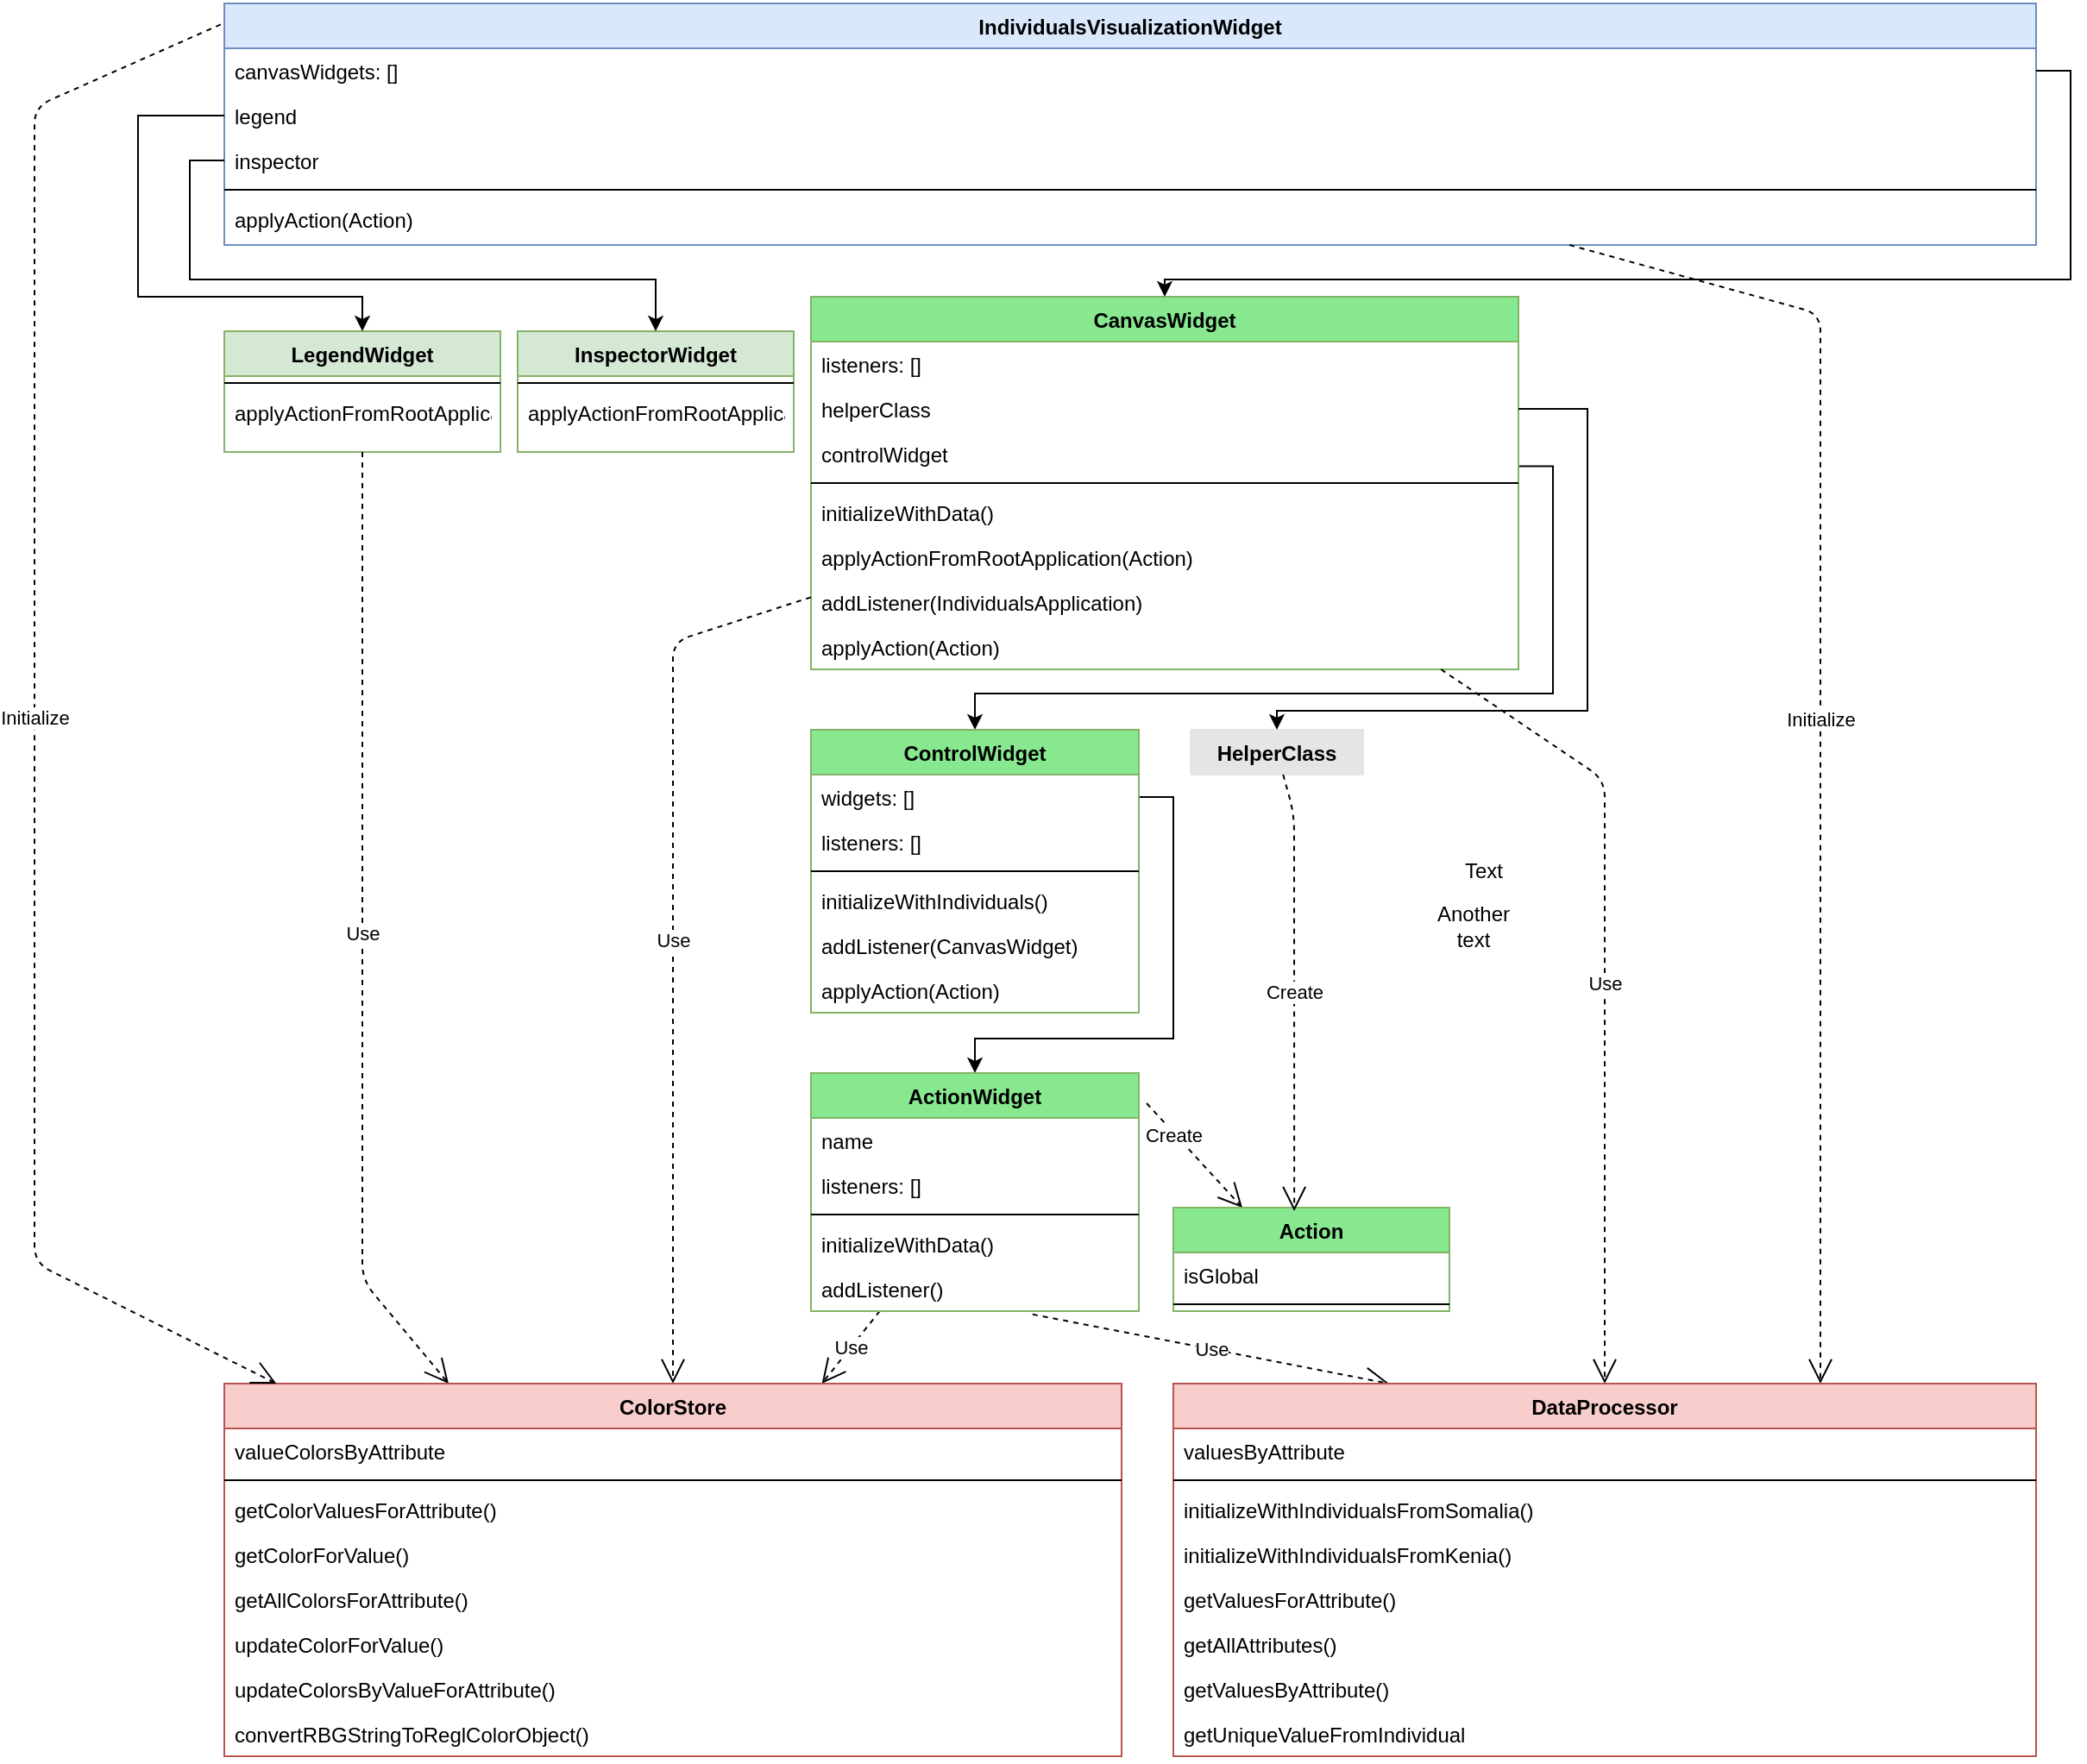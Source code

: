 <mxfile version="13.3.1" type="github">
  <diagram id="C5RBs43oDa-KdzZeNtuy" name="Page-1">
    <mxGraphModel dx="1925" dy="638" grid="1" gridSize="10" guides="1" tooltips="1" connect="1" arrows="1" fold="1" page="1" pageScale="1" pageWidth="827" pageHeight="1169" math="0" shadow="0">
      <root>
        <mxCell id="WIyWlLk6GJQsqaUBKTNV-0" />
        <mxCell id="WIyWlLk6GJQsqaUBKTNV-1" parent="WIyWlLk6GJQsqaUBKTNV-0" />
        <mxCell id="oLd7x8l6LYyk17KKXyI7-17" style="edgeStyle=orthogonalEdgeStyle;rounded=0;orthogonalLoop=1;jettySize=auto;html=1;entryX=0.5;entryY=0;entryDx=0;entryDy=0;exitX=1.001;exitY=0.779;exitDx=0;exitDy=0;exitPerimeter=0;" parent="WIyWlLk6GJQsqaUBKTNV-1" source="zkfFHV4jXpPFQw0GAbJ--22" target="oLd7x8l6LYyk17KKXyI7-11" edge="1">
          <mxGeometry relative="1" as="geometry">
            <mxPoint x="440" y="370" as="sourcePoint" />
            <Array as="points">
              <mxPoint x="460" y="328" />
              <mxPoint x="460" y="460" />
              <mxPoint x="125" y="460" />
            </Array>
          </mxGeometry>
        </mxCell>
        <mxCell id="oLd7x8l6LYyk17KKXyI7-32" style="edgeStyle=orthogonalEdgeStyle;rounded=0;orthogonalLoop=1;jettySize=auto;html=1;exitX=1;exitY=0.5;exitDx=0;exitDy=0;entryX=0.5;entryY=0;entryDx=0;entryDy=0;" parent="WIyWlLk6GJQsqaUBKTNV-1" source="oLd7x8l6LYyk17KKXyI7-12" target="oLd7x8l6LYyk17KKXyI7-26" edge="1">
          <mxGeometry relative="1" as="geometry">
            <Array as="points">
              <mxPoint x="240" y="520" />
              <mxPoint x="240" y="660" />
              <mxPoint x="125" y="660" />
            </Array>
          </mxGeometry>
        </mxCell>
        <mxCell id="zkfFHV4jXpPFQw0GAbJ--6" value="LegendWidget" style="swimlane;fontStyle=1;align=center;verticalAlign=top;childLayout=stackLayout;horizontal=1;startSize=26;horizontalStack=0;resizeParent=1;resizeLast=0;collapsible=1;marginBottom=0;rounded=0;shadow=0;strokeWidth=1;fillColor=#d5e8d4;strokeColor=#82b366;" parent="WIyWlLk6GJQsqaUBKTNV-1" vertex="1">
          <mxGeometry x="-310" y="250" width="160" height="70" as="geometry">
            <mxRectangle x="130" y="380" width="160" height="26" as="alternateBounds" />
          </mxGeometry>
        </mxCell>
        <mxCell id="zkfFHV4jXpPFQw0GAbJ--9" value="" style="line;html=1;strokeWidth=1;align=left;verticalAlign=middle;spacingTop=-1;spacingLeft=3;spacingRight=3;rotatable=0;labelPosition=right;points=[];portConstraint=eastwest;" parent="zkfFHV4jXpPFQw0GAbJ--6" vertex="1">
          <mxGeometry y="26" width="160" height="8" as="geometry" />
        </mxCell>
        <mxCell id="zkfFHV4jXpPFQw0GAbJ--10" value="applyActionFromRootApplication()" style="text;align=left;verticalAlign=top;spacingLeft=4;spacingRight=4;overflow=hidden;rotatable=0;points=[[0,0.5],[1,0.5]];portConstraint=eastwest;fontStyle=0" parent="zkfFHV4jXpPFQw0GAbJ--6" vertex="1">
          <mxGeometry y="34" width="160" height="26" as="geometry" />
        </mxCell>
        <mxCell id="zkfFHV4jXpPFQw0GAbJ--13" value="InspectorWidget" style="swimlane;fontStyle=1;align=center;verticalAlign=top;childLayout=stackLayout;horizontal=1;startSize=26;horizontalStack=0;resizeParent=1;resizeLast=0;collapsible=1;marginBottom=0;rounded=0;shadow=0;strokeWidth=1;fillColor=#d5e8d4;strokeColor=#82b366;" parent="WIyWlLk6GJQsqaUBKTNV-1" vertex="1">
          <mxGeometry x="-140" y="250" width="160" height="70" as="geometry">
            <mxRectangle x="340" y="380" width="170" height="26" as="alternateBounds" />
          </mxGeometry>
        </mxCell>
        <mxCell id="zkfFHV4jXpPFQw0GAbJ--15" value="" style="line;html=1;strokeWidth=1;align=left;verticalAlign=middle;spacingTop=-1;spacingLeft=3;spacingRight=3;rotatable=0;labelPosition=right;points=[];portConstraint=eastwest;" parent="zkfFHV4jXpPFQw0GAbJ--13" vertex="1">
          <mxGeometry y="26" width="160" height="8" as="geometry" />
        </mxCell>
        <mxCell id="oLd7x8l6LYyk17KKXyI7-3" value="applyActionFromRootApplication()" style="text;strokeColor=none;fillColor=none;align=left;verticalAlign=top;spacingLeft=4;spacingRight=4;overflow=hidden;rotatable=0;points=[[0,0.5],[1,0.5]];portConstraint=eastwest;" parent="zkfFHV4jXpPFQw0GAbJ--13" vertex="1">
          <mxGeometry y="34" width="160" height="26" as="geometry" />
        </mxCell>
        <mxCell id="zkfFHV4jXpPFQw0GAbJ--17" value="CanvasWidget" style="swimlane;fontStyle=1;align=center;verticalAlign=top;childLayout=stackLayout;horizontal=1;startSize=26;horizontalStack=0;resizeParent=1;resizeLast=0;collapsible=1;marginBottom=0;rounded=0;shadow=0;strokeWidth=1;fillColor=#87E890;strokeColor=#82b366;" parent="WIyWlLk6GJQsqaUBKTNV-1" vertex="1">
          <mxGeometry x="30" y="230" width="410" height="216" as="geometry">
            <mxRectangle x="550" y="140" width="160" height="26" as="alternateBounds" />
          </mxGeometry>
        </mxCell>
        <mxCell id="zkfFHV4jXpPFQw0GAbJ--18" value="listeners: []" style="text;align=left;verticalAlign=top;spacingLeft=4;spacingRight=4;overflow=hidden;rotatable=0;points=[[0,0.5],[1,0.5]];portConstraint=eastwest;" parent="zkfFHV4jXpPFQw0GAbJ--17" vertex="1">
          <mxGeometry y="26" width="410" height="26" as="geometry" />
        </mxCell>
        <mxCell id="oLd7x8l6LYyk17KKXyI7-75" value="helperClass" style="text;align=left;verticalAlign=top;spacingLeft=4;spacingRight=4;overflow=hidden;rotatable=0;points=[[0,0.5],[1,0.5]];portConstraint=eastwest;rounded=0;shadow=0;html=0;" parent="zkfFHV4jXpPFQw0GAbJ--17" vertex="1">
          <mxGeometry y="52" width="410" height="26" as="geometry" />
        </mxCell>
        <mxCell id="zkfFHV4jXpPFQw0GAbJ--22" value="controlWidget" style="text;align=left;verticalAlign=top;spacingLeft=4;spacingRight=4;overflow=hidden;rotatable=0;points=[[0,0.5],[1,0.5]];portConstraint=eastwest;rounded=0;shadow=0;html=0;" parent="zkfFHV4jXpPFQw0GAbJ--17" vertex="1">
          <mxGeometry y="78" width="410" height="26" as="geometry" />
        </mxCell>
        <mxCell id="zkfFHV4jXpPFQw0GAbJ--23" value="" style="line;html=1;strokeWidth=1;align=left;verticalAlign=middle;spacingTop=-1;spacingLeft=3;spacingRight=3;rotatable=0;labelPosition=right;points=[];portConstraint=eastwest;" parent="zkfFHV4jXpPFQw0GAbJ--17" vertex="1">
          <mxGeometry y="104" width="410" height="8" as="geometry" />
        </mxCell>
        <mxCell id="oLd7x8l6LYyk17KKXyI7-79" value="initializeWithData()" style="text;align=left;verticalAlign=top;spacingLeft=4;spacingRight=4;overflow=hidden;rotatable=0;points=[[0,0.5],[1,0.5]];portConstraint=eastwest;" parent="zkfFHV4jXpPFQw0GAbJ--17" vertex="1">
          <mxGeometry y="112" width="410" height="26" as="geometry" />
        </mxCell>
        <mxCell id="zkfFHV4jXpPFQw0GAbJ--25" value="applyActionFromRootApplication(Action)" style="text;align=left;verticalAlign=top;spacingLeft=4;spacingRight=4;overflow=hidden;rotatable=0;points=[[0,0.5],[1,0.5]];portConstraint=eastwest;" parent="zkfFHV4jXpPFQw0GAbJ--17" vertex="1">
          <mxGeometry y="138" width="410" height="26" as="geometry" />
        </mxCell>
        <mxCell id="oLd7x8l6LYyk17KKXyI7-18" value="addListener(IndividualsApplication)" style="text;align=left;verticalAlign=top;spacingLeft=4;spacingRight=4;overflow=hidden;rotatable=0;points=[[0,0.5],[1,0.5]];portConstraint=eastwest;" parent="zkfFHV4jXpPFQw0GAbJ--17" vertex="1">
          <mxGeometry y="164" width="410" height="26" as="geometry" />
        </mxCell>
        <mxCell id="zkfFHV4jXpPFQw0GAbJ--24" value="applyAction(Action)" style="text;align=left;verticalAlign=top;spacingLeft=4;spacingRight=4;overflow=hidden;rotatable=0;points=[[0,0.5],[1,0.5]];portConstraint=eastwest;" parent="zkfFHV4jXpPFQw0GAbJ--17" vertex="1">
          <mxGeometry y="190" width="410" height="26" as="geometry" />
        </mxCell>
        <mxCell id="zkfFHV4jXpPFQw0GAbJ--0" value="IndividualsVisualizationWidget" style="swimlane;fontStyle=1;align=center;verticalAlign=top;childLayout=stackLayout;horizontal=1;startSize=26;horizontalStack=0;resizeParent=1;resizeLast=0;collapsible=1;marginBottom=0;rounded=0;shadow=0;strokeWidth=1;fillColor=#dae8fc;strokeColor=#6c8ebf;" parent="WIyWlLk6GJQsqaUBKTNV-1" vertex="1">
          <mxGeometry x="-310" y="60" width="1050" height="140" as="geometry">
            <mxRectangle x="-310" y="70" width="910" height="26" as="alternateBounds" />
          </mxGeometry>
        </mxCell>
        <mxCell id="zkfFHV4jXpPFQw0GAbJ--1" value="canvasWidgets: []" style="text;align=left;verticalAlign=top;spacingLeft=4;spacingRight=4;overflow=hidden;rotatable=0;points=[[0,0.5],[1,0.5]];portConstraint=eastwest;" parent="zkfFHV4jXpPFQw0GAbJ--0" vertex="1">
          <mxGeometry y="26" width="1050" height="26" as="geometry" />
        </mxCell>
        <mxCell id="zkfFHV4jXpPFQw0GAbJ--2" value="legend" style="text;align=left;verticalAlign=top;spacingLeft=4;spacingRight=4;overflow=hidden;rotatable=0;points=[[0,0.5],[1,0.5]];portConstraint=eastwest;rounded=0;shadow=0;html=0;" parent="zkfFHV4jXpPFQw0GAbJ--0" vertex="1">
          <mxGeometry y="52" width="1050" height="26" as="geometry" />
        </mxCell>
        <mxCell id="zkfFHV4jXpPFQw0GAbJ--3" value="inspector" style="text;align=left;verticalAlign=top;spacingLeft=4;spacingRight=4;overflow=hidden;rotatable=0;points=[[0,0.5],[1,0.5]];portConstraint=eastwest;rounded=0;shadow=0;html=0;" parent="zkfFHV4jXpPFQw0GAbJ--0" vertex="1">
          <mxGeometry y="78" width="1050" height="26" as="geometry" />
        </mxCell>
        <mxCell id="zkfFHV4jXpPFQw0GAbJ--4" value="" style="line;html=1;strokeWidth=1;align=left;verticalAlign=middle;spacingTop=-1;spacingLeft=3;spacingRight=3;rotatable=0;labelPosition=right;points=[];portConstraint=eastwest;" parent="zkfFHV4jXpPFQw0GAbJ--0" vertex="1">
          <mxGeometry y="104" width="1050" height="8" as="geometry" />
        </mxCell>
        <mxCell id="zkfFHV4jXpPFQw0GAbJ--5" value="applyAction(Action)" style="text;align=left;verticalAlign=top;spacingLeft=4;spacingRight=4;overflow=hidden;rotatable=0;points=[[0,0.5],[1,0.5]];portConstraint=eastwest;" parent="zkfFHV4jXpPFQw0GAbJ--0" vertex="1">
          <mxGeometry y="112" width="1050" height="26" as="geometry" />
        </mxCell>
        <mxCell id="oLd7x8l6LYyk17KKXyI7-36" style="edgeStyle=orthogonalEdgeStyle;rounded=0;orthogonalLoop=1;jettySize=auto;html=1;exitX=0;exitY=0.5;exitDx=0;exitDy=0;entryX=0.5;entryY=0;entryDx=0;entryDy=0;" parent="WIyWlLk6GJQsqaUBKTNV-1" source="zkfFHV4jXpPFQw0GAbJ--2" target="zkfFHV4jXpPFQw0GAbJ--6" edge="1">
          <mxGeometry relative="1" as="geometry">
            <Array as="points">
              <mxPoint x="-360" y="125" />
              <mxPoint x="-360" y="230" />
              <mxPoint x="-230" y="230" />
            </Array>
          </mxGeometry>
        </mxCell>
        <mxCell id="oLd7x8l6LYyk17KKXyI7-37" style="edgeStyle=orthogonalEdgeStyle;rounded=0;orthogonalLoop=1;jettySize=auto;html=1;exitX=0;exitY=0.5;exitDx=0;exitDy=0;entryX=0.5;entryY=0;entryDx=0;entryDy=0;" parent="WIyWlLk6GJQsqaUBKTNV-1" source="zkfFHV4jXpPFQw0GAbJ--3" target="zkfFHV4jXpPFQw0GAbJ--13" edge="1">
          <mxGeometry relative="1" as="geometry">
            <Array as="points">
              <mxPoint x="-330" y="151" />
              <mxPoint x="-330" y="220" />
              <mxPoint x="-60" y="220" />
            </Array>
          </mxGeometry>
        </mxCell>
        <mxCell id="oLd7x8l6LYyk17KKXyI7-38" style="edgeStyle=orthogonalEdgeStyle;rounded=0;orthogonalLoop=1;jettySize=auto;html=1;exitX=1;exitY=0.5;exitDx=0;exitDy=0;entryX=0.5;entryY=0;entryDx=0;entryDy=0;" parent="WIyWlLk6GJQsqaUBKTNV-1" source="zkfFHV4jXpPFQw0GAbJ--1" target="zkfFHV4jXpPFQw0GAbJ--17" edge="1">
          <mxGeometry relative="1" as="geometry">
            <Array as="points">
              <mxPoint x="760" y="99" />
              <mxPoint x="760" y="220" />
              <mxPoint x="235" y="220" />
            </Array>
          </mxGeometry>
        </mxCell>
        <mxCell id="oLd7x8l6LYyk17KKXyI7-62" value="Use" style="endArrow=open;endSize=12;dashed=1;html=1;exitX=0.5;exitY=1;exitDx=0;exitDy=0;entryX=0.25;entryY=0;entryDx=0;entryDy=0;" parent="WIyWlLk6GJQsqaUBKTNV-1" source="zkfFHV4jXpPFQw0GAbJ--6" target="oLd7x8l6LYyk17KKXyI7-44" edge="1">
          <mxGeometry width="160" relative="1" as="geometry">
            <mxPoint x="-360" y="630" as="sourcePoint" />
            <mxPoint x="-200" y="630" as="targetPoint" />
            <Array as="points">
              <mxPoint x="-230" y="800" />
            </Array>
          </mxGeometry>
        </mxCell>
        <mxCell id="oLd7x8l6LYyk17KKXyI7-64" value="Use" style="endArrow=open;endSize=12;dashed=1;html=1;" parent="WIyWlLk6GJQsqaUBKTNV-1" source="zkfFHV4jXpPFQw0GAbJ--17" target="oLd7x8l6LYyk17KKXyI7-44" edge="1">
          <mxGeometry width="160" relative="1" as="geometry">
            <mxPoint x="-70" y="510" as="sourcePoint" />
            <mxPoint x="90" y="510" as="targetPoint" />
            <Array as="points">
              <mxPoint x="-50" y="430" />
            </Array>
          </mxGeometry>
        </mxCell>
        <mxCell id="oLd7x8l6LYyk17KKXyI7-65" value="Initialize" style="endArrow=open;endSize=12;dashed=1;html=1;entryX=0.75;entryY=0;entryDx=0;entryDy=0;" parent="WIyWlLk6GJQsqaUBKTNV-1" source="zkfFHV4jXpPFQw0GAbJ--0" target="oLd7x8l6LYyk17KKXyI7-53" edge="1">
          <mxGeometry width="160" relative="1" as="geometry">
            <mxPoint x="650" y="400" as="sourcePoint" />
            <mxPoint x="810" y="400" as="targetPoint" />
            <Array as="points">
              <mxPoint x="615" y="240" />
            </Array>
          </mxGeometry>
        </mxCell>
        <mxCell id="oLd7x8l6LYyk17KKXyI7-66" value="Use" style="endArrow=open;endSize=12;dashed=1;html=1;" parent="WIyWlLk6GJQsqaUBKTNV-1" source="oLd7x8l6LYyk17KKXyI7-26" target="oLd7x8l6LYyk17KKXyI7-44" edge="1">
          <mxGeometry width="160" relative="1" as="geometry">
            <mxPoint x="390" y="750" as="sourcePoint" />
            <mxPoint x="550" y="750" as="targetPoint" />
          </mxGeometry>
        </mxCell>
        <mxCell id="oLd7x8l6LYyk17KKXyI7-67" value="Use" style="endArrow=open;endSize=12;dashed=1;html=1;exitX=0.676;exitY=1.072;exitDx=0;exitDy=0;exitPerimeter=0;entryX=0.25;entryY=0;entryDx=0;entryDy=0;" parent="WIyWlLk6GJQsqaUBKTNV-1" source="oLd7x8l6LYyk17KKXyI7-29" target="oLd7x8l6LYyk17KKXyI7-53" edge="1">
          <mxGeometry width="160" relative="1" as="geometry">
            <mxPoint x="79.863" y="828.0" as="sourcePoint" />
            <mxPoint x="46.301" y="870" as="targetPoint" />
          </mxGeometry>
        </mxCell>
        <mxCell id="oLd7x8l6LYyk17KKXyI7-69" value="Use" style="endArrow=open;endSize=12;dashed=1;html=1;" parent="WIyWlLk6GJQsqaUBKTNV-1" source="zkfFHV4jXpPFQw0GAbJ--17" target="oLd7x8l6LYyk17KKXyI7-53" edge="1">
          <mxGeometry width="160" relative="1" as="geometry">
            <mxPoint x="414.444" y="470.0" as="sourcePoint" />
            <mxPoint x="593.28" y="700.13" as="targetPoint" />
            <Array as="points">
              <mxPoint x="490" y="510" />
            </Array>
          </mxGeometry>
        </mxCell>
        <mxCell id="oLd7x8l6LYyk17KKXyI7-74" value="Create" style="endArrow=open;endSize=12;dashed=1;html=1;exitX=1.024;exitY=0.127;exitDx=0;exitDy=0;exitPerimeter=0;entryX=0.25;entryY=0;entryDx=0;entryDy=0;" parent="WIyWlLk6GJQsqaUBKTNV-1" source="oLd7x8l6LYyk17KKXyI7-26" target="oLd7x8l6LYyk17KKXyI7-70" edge="1">
          <mxGeometry x="-0.415" y="-1" width="160" relative="1" as="geometry">
            <mxPoint x="290" y="700" as="sourcePoint" />
            <mxPoint x="320" y="760" as="targetPoint" />
            <Array as="points" />
            <mxPoint as="offset" />
          </mxGeometry>
        </mxCell>
        <mxCell id="oLd7x8l6LYyk17KKXyI7-11" value="ControlWidget" style="swimlane;fontStyle=1;align=center;verticalAlign=top;childLayout=stackLayout;horizontal=1;startSize=26;horizontalStack=0;resizeParent=1;resizeParentMax=0;resizeLast=0;collapsible=1;marginBottom=0;fillColor=#87E890;strokeColor=#82b366;" parent="WIyWlLk6GJQsqaUBKTNV-1" vertex="1">
          <mxGeometry x="30" y="481" width="190" height="164" as="geometry" />
        </mxCell>
        <mxCell id="oLd7x8l6LYyk17KKXyI7-12" value="widgets: [] " style="text;strokeColor=none;fillColor=none;align=left;verticalAlign=top;spacingLeft=4;spacingRight=4;overflow=hidden;rotatable=0;points=[[0,0.5],[1,0.5]];portConstraint=eastwest;" parent="oLd7x8l6LYyk17KKXyI7-11" vertex="1">
          <mxGeometry y="26" width="190" height="26" as="geometry" />
        </mxCell>
        <mxCell id="oLd7x8l6LYyk17KKXyI7-15" value="listeners: []" style="text;strokeColor=none;fillColor=none;align=left;verticalAlign=top;spacingLeft=4;spacingRight=4;overflow=hidden;rotatable=0;points=[[0,0.5],[1,0.5]];portConstraint=eastwest;" parent="oLd7x8l6LYyk17KKXyI7-11" vertex="1">
          <mxGeometry y="52" width="190" height="26" as="geometry" />
        </mxCell>
        <mxCell id="oLd7x8l6LYyk17KKXyI7-13" value="" style="line;strokeWidth=1;fillColor=none;align=left;verticalAlign=middle;spacingTop=-1;spacingLeft=3;spacingRight=3;rotatable=0;labelPosition=right;points=[];portConstraint=eastwest;" parent="oLd7x8l6LYyk17KKXyI7-11" vertex="1">
          <mxGeometry y="78" width="190" height="8" as="geometry" />
        </mxCell>
        <mxCell id="oLd7x8l6LYyk17KKXyI7-14" value="initializeWithIndividuals()" style="text;strokeColor=none;fillColor=none;align=left;verticalAlign=top;spacingLeft=4;spacingRight=4;overflow=hidden;rotatable=0;points=[[0,0.5],[1,0.5]];portConstraint=eastwest;" parent="oLd7x8l6LYyk17KKXyI7-11" vertex="1">
          <mxGeometry y="86" width="190" height="26" as="geometry" />
        </mxCell>
        <mxCell id="oLd7x8l6LYyk17KKXyI7-19" value="addListener(CanvasWidget)" style="text;strokeColor=none;fillColor=none;align=left;verticalAlign=top;spacingLeft=4;spacingRight=4;overflow=hidden;rotatable=0;points=[[0,0.5],[1,0.5]];portConstraint=eastwest;" parent="oLd7x8l6LYyk17KKXyI7-11" vertex="1">
          <mxGeometry y="112" width="190" height="26" as="geometry" />
        </mxCell>
        <mxCell id="oLd7x8l6LYyk17KKXyI7-20" value="applyAction(Action)" style="text;strokeColor=none;fillColor=none;align=left;verticalAlign=top;spacingLeft=4;spacingRight=4;overflow=hidden;rotatable=0;points=[[0,0.5],[1,0.5]];portConstraint=eastwest;" parent="oLd7x8l6LYyk17KKXyI7-11" vertex="1">
          <mxGeometry y="138" width="190" height="26" as="geometry" />
        </mxCell>
        <mxCell id="oLd7x8l6LYyk17KKXyI7-26" value="ActionWidget" style="swimlane;fontStyle=1;align=center;verticalAlign=top;childLayout=stackLayout;horizontal=1;startSize=26;horizontalStack=0;resizeParent=1;resizeParentMax=0;resizeLast=0;collapsible=1;marginBottom=0;fillColor=#87E890;strokeColor=#82b366;" parent="WIyWlLk6GJQsqaUBKTNV-1" vertex="1">
          <mxGeometry x="30" y="680" width="190" height="138" as="geometry" />
        </mxCell>
        <mxCell id="oLd7x8l6LYyk17KKXyI7-27" value="name" style="text;strokeColor=none;fillColor=none;align=left;verticalAlign=top;spacingLeft=4;spacingRight=4;overflow=hidden;rotatable=0;points=[[0,0.5],[1,0.5]];portConstraint=eastwest;" parent="oLd7x8l6LYyk17KKXyI7-26" vertex="1">
          <mxGeometry y="26" width="190" height="26" as="geometry" />
        </mxCell>
        <mxCell id="oLd7x8l6LYyk17KKXyI7-30" value="listeners: []" style="text;strokeColor=none;fillColor=none;align=left;verticalAlign=top;spacingLeft=4;spacingRight=4;overflow=hidden;rotatable=0;points=[[0,0.5],[1,0.5]];portConstraint=eastwest;" parent="oLd7x8l6LYyk17KKXyI7-26" vertex="1">
          <mxGeometry y="52" width="190" height="26" as="geometry" />
        </mxCell>
        <mxCell id="oLd7x8l6LYyk17KKXyI7-28" value="" style="line;strokeWidth=1;fillColor=none;align=left;verticalAlign=middle;spacingTop=-1;spacingLeft=3;spacingRight=3;rotatable=0;labelPosition=right;points=[];portConstraint=eastwest;" parent="oLd7x8l6LYyk17KKXyI7-26" vertex="1">
          <mxGeometry y="78" width="190" height="8" as="geometry" />
        </mxCell>
        <mxCell id="oLd7x8l6LYyk17KKXyI7-31" value="initializeWithData()" style="text;strokeColor=none;fillColor=none;align=left;verticalAlign=top;spacingLeft=4;spacingRight=4;overflow=hidden;rotatable=0;points=[[0,0.5],[1,0.5]];portConstraint=eastwest;" parent="oLd7x8l6LYyk17KKXyI7-26" vertex="1">
          <mxGeometry y="86" width="190" height="26" as="geometry" />
        </mxCell>
        <mxCell id="oLd7x8l6LYyk17KKXyI7-29" value="addListener()" style="text;strokeColor=none;fillColor=none;align=left;verticalAlign=top;spacingLeft=4;spacingRight=4;overflow=hidden;rotatable=0;points=[[0,0.5],[1,0.5]];portConstraint=eastwest;" parent="oLd7x8l6LYyk17KKXyI7-26" vertex="1">
          <mxGeometry y="112" width="190" height="26" as="geometry" />
        </mxCell>
        <mxCell id="oLd7x8l6LYyk17KKXyI7-44" value="ColorStore" style="swimlane;fontStyle=1;align=center;verticalAlign=top;childLayout=stackLayout;horizontal=1;startSize=26;horizontalStack=0;resizeParent=1;resizeParentMax=0;resizeLast=0;collapsible=1;marginBottom=0;fillColor=#f8cecc;strokeColor=#b85450;" parent="WIyWlLk6GJQsqaUBKTNV-1" vertex="1">
          <mxGeometry x="-310" y="860" width="520" height="216" as="geometry" />
        </mxCell>
        <mxCell id="oLd7x8l6LYyk17KKXyI7-45" value="valueColorsByAttribute" style="text;strokeColor=none;fillColor=none;align=left;verticalAlign=top;spacingLeft=4;spacingRight=4;overflow=hidden;rotatable=0;points=[[0,0.5],[1,0.5]];portConstraint=eastwest;" parent="oLd7x8l6LYyk17KKXyI7-44" vertex="1">
          <mxGeometry y="26" width="520" height="26" as="geometry" />
        </mxCell>
        <mxCell id="oLd7x8l6LYyk17KKXyI7-46" value="" style="line;strokeWidth=1;fillColor=none;align=left;verticalAlign=middle;spacingTop=-1;spacingLeft=3;spacingRight=3;rotatable=0;labelPosition=right;points=[];portConstraint=eastwest;" parent="oLd7x8l6LYyk17KKXyI7-44" vertex="1">
          <mxGeometry y="52" width="520" height="8" as="geometry" />
        </mxCell>
        <mxCell id="oLd7x8l6LYyk17KKXyI7-47" value="getColorValuesForAttribute()" style="text;strokeColor=none;fillColor=none;align=left;verticalAlign=top;spacingLeft=4;spacingRight=4;overflow=hidden;rotatable=0;points=[[0,0.5],[1,0.5]];portConstraint=eastwest;" parent="oLd7x8l6LYyk17KKXyI7-44" vertex="1">
          <mxGeometry y="60" width="520" height="26" as="geometry" />
        </mxCell>
        <mxCell id="oLd7x8l6LYyk17KKXyI7-48" value="getColorForValue()" style="text;strokeColor=none;fillColor=none;align=left;verticalAlign=top;spacingLeft=4;spacingRight=4;overflow=hidden;rotatable=0;points=[[0,0.5],[1,0.5]];portConstraint=eastwest;" parent="oLd7x8l6LYyk17KKXyI7-44" vertex="1">
          <mxGeometry y="86" width="520" height="26" as="geometry" />
        </mxCell>
        <mxCell id="oLd7x8l6LYyk17KKXyI7-49" value="getAllColorsForAttribute()" style="text;strokeColor=none;fillColor=none;align=left;verticalAlign=top;spacingLeft=4;spacingRight=4;overflow=hidden;rotatable=0;points=[[0,0.5],[1,0.5]];portConstraint=eastwest;" parent="oLd7x8l6LYyk17KKXyI7-44" vertex="1">
          <mxGeometry y="112" width="520" height="26" as="geometry" />
        </mxCell>
        <mxCell id="oLd7x8l6LYyk17KKXyI7-50" value="updateColorForValue()" style="text;strokeColor=none;fillColor=none;align=left;verticalAlign=top;spacingLeft=4;spacingRight=4;overflow=hidden;rotatable=0;points=[[0,0.5],[1,0.5]];portConstraint=eastwest;" parent="oLd7x8l6LYyk17KKXyI7-44" vertex="1">
          <mxGeometry y="138" width="520" height="26" as="geometry" />
        </mxCell>
        <mxCell id="oLd7x8l6LYyk17KKXyI7-51" value="updateColorsByValueForAttribute()" style="text;strokeColor=none;fillColor=none;align=left;verticalAlign=top;spacingLeft=4;spacingRight=4;overflow=hidden;rotatable=0;points=[[0,0.5],[1,0.5]];portConstraint=eastwest;" parent="oLd7x8l6LYyk17KKXyI7-44" vertex="1">
          <mxGeometry y="164" width="520" height="26" as="geometry" />
        </mxCell>
        <mxCell id="oLd7x8l6LYyk17KKXyI7-52" value="convertRBGStringToReglColorObject()" style="text;strokeColor=none;fillColor=none;align=left;verticalAlign=top;spacingLeft=4;spacingRight=4;overflow=hidden;rotatable=0;points=[[0,0.5],[1,0.5]];portConstraint=eastwest;" parent="oLd7x8l6LYyk17KKXyI7-44" vertex="1">
          <mxGeometry y="190" width="520" height="26" as="geometry" />
        </mxCell>
        <mxCell id="oLd7x8l6LYyk17KKXyI7-53" value="DataProcessor" style="swimlane;fontStyle=1;align=center;verticalAlign=top;childLayout=stackLayout;horizontal=1;startSize=26;horizontalStack=0;resizeParent=1;resizeParentMax=0;resizeLast=0;collapsible=1;marginBottom=0;fillColor=#f8cecc;strokeColor=#b85450;" parent="WIyWlLk6GJQsqaUBKTNV-1" vertex="1">
          <mxGeometry x="240" y="860" width="500" height="216" as="geometry" />
        </mxCell>
        <mxCell id="oLd7x8l6LYyk17KKXyI7-54" value="valuesByAttribute" style="text;strokeColor=none;fillColor=none;align=left;verticalAlign=top;spacingLeft=4;spacingRight=4;overflow=hidden;rotatable=0;points=[[0,0.5],[1,0.5]];portConstraint=eastwest;" parent="oLd7x8l6LYyk17KKXyI7-53" vertex="1">
          <mxGeometry y="26" width="500" height="26" as="geometry" />
        </mxCell>
        <mxCell id="oLd7x8l6LYyk17KKXyI7-55" value="" style="line;strokeWidth=1;fillColor=none;align=left;verticalAlign=middle;spacingTop=-1;spacingLeft=3;spacingRight=3;rotatable=0;labelPosition=right;points=[];portConstraint=eastwest;" parent="oLd7x8l6LYyk17KKXyI7-53" vertex="1">
          <mxGeometry y="52" width="500" height="8" as="geometry" />
        </mxCell>
        <mxCell id="oLd7x8l6LYyk17KKXyI7-56" value="initializeWithIndividualsFromSomalia()" style="text;strokeColor=none;fillColor=none;align=left;verticalAlign=top;spacingLeft=4;spacingRight=4;overflow=hidden;rotatable=0;points=[[0,0.5],[1,0.5]];portConstraint=eastwest;" parent="oLd7x8l6LYyk17KKXyI7-53" vertex="1">
          <mxGeometry y="60" width="500" height="26" as="geometry" />
        </mxCell>
        <mxCell id="oLd7x8l6LYyk17KKXyI7-57" value="initializeWithIndividualsFromKenia()" style="text;strokeColor=none;fillColor=none;align=left;verticalAlign=top;spacingLeft=4;spacingRight=4;overflow=hidden;rotatable=0;points=[[0,0.5],[1,0.5]];portConstraint=eastwest;" parent="oLd7x8l6LYyk17KKXyI7-53" vertex="1">
          <mxGeometry y="86" width="500" height="26" as="geometry" />
        </mxCell>
        <mxCell id="oLd7x8l6LYyk17KKXyI7-58" value="getValuesForAttribute()" style="text;strokeColor=none;fillColor=none;align=left;verticalAlign=top;spacingLeft=4;spacingRight=4;overflow=hidden;rotatable=0;points=[[0,0.5],[1,0.5]];portConstraint=eastwest;" parent="oLd7x8l6LYyk17KKXyI7-53" vertex="1">
          <mxGeometry y="112" width="500" height="26" as="geometry" />
        </mxCell>
        <mxCell id="oLd7x8l6LYyk17KKXyI7-59" value="getAllAttributes()" style="text;strokeColor=none;fillColor=none;align=left;verticalAlign=top;spacingLeft=4;spacingRight=4;overflow=hidden;rotatable=0;points=[[0,0.5],[1,0.5]];portConstraint=eastwest;" parent="oLd7x8l6LYyk17KKXyI7-53" vertex="1">
          <mxGeometry y="138" width="500" height="26" as="geometry" />
        </mxCell>
        <mxCell id="oLd7x8l6LYyk17KKXyI7-60" value="getValuesByAttribute()" style="text;strokeColor=none;fillColor=none;align=left;verticalAlign=top;spacingLeft=4;spacingRight=4;overflow=hidden;rotatable=0;points=[[0,0.5],[1,0.5]];portConstraint=eastwest;" parent="oLd7x8l6LYyk17KKXyI7-53" vertex="1">
          <mxGeometry y="164" width="500" height="26" as="geometry" />
        </mxCell>
        <mxCell id="oLd7x8l6LYyk17KKXyI7-61" value="getUniqueValueFromIndividual" style="text;strokeColor=none;fillColor=none;align=left;verticalAlign=top;spacingLeft=4;spacingRight=4;overflow=hidden;rotatable=0;points=[[0,0.5],[1,0.5]];portConstraint=eastwest;" parent="oLd7x8l6LYyk17KKXyI7-53" vertex="1">
          <mxGeometry y="190" width="500" height="26" as="geometry" />
        </mxCell>
        <mxCell id="oLd7x8l6LYyk17KKXyI7-40" value="HelperClass" style="swimlane;fontStyle=1;align=center;verticalAlign=top;childLayout=stackLayout;horizontal=1;startSize=26;horizontalStack=0;resizeParent=1;resizeParentMax=0;resizeLast=0;collapsible=1;marginBottom=0;fillColor=#E4E6E4;strokeColor=#E4E6E4;" parent="WIyWlLk6GJQsqaUBKTNV-1" vertex="1" collapsed="1">
          <mxGeometry x="250" y="481" width="100" height="26" as="geometry">
            <mxRectangle x="260" y="451" width="160" height="86" as="alternateBounds" />
          </mxGeometry>
        </mxCell>
        <mxCell id="oLd7x8l6LYyk17KKXyI7-41" value="+ field: type" style="text;strokeColor=none;fillColor=none;align=left;verticalAlign=top;spacingLeft=4;spacingRight=4;overflow=hidden;rotatable=0;points=[[0,0.5],[1,0.5]];portConstraint=eastwest;" parent="oLd7x8l6LYyk17KKXyI7-40" vertex="1">
          <mxGeometry y="26" width="100" height="26" as="geometry" />
        </mxCell>
        <mxCell id="oLd7x8l6LYyk17KKXyI7-42" value="" style="line;strokeWidth=1;fillColor=none;align=left;verticalAlign=middle;spacingTop=-1;spacingLeft=3;spacingRight=3;rotatable=0;labelPosition=right;points=[];portConstraint=eastwest;" parent="oLd7x8l6LYyk17KKXyI7-40" vertex="1">
          <mxGeometry y="52" width="100" height="8" as="geometry" />
        </mxCell>
        <mxCell id="oLd7x8l6LYyk17KKXyI7-43" value="+ method(type): type" style="text;strokeColor=none;fillColor=none;align=left;verticalAlign=top;spacingLeft=4;spacingRight=4;overflow=hidden;rotatable=0;points=[[0,0.5],[1,0.5]];portConstraint=eastwest;" parent="oLd7x8l6LYyk17KKXyI7-40" vertex="1">
          <mxGeometry y="60" width="100" height="26" as="geometry" />
        </mxCell>
        <mxCell id="oLd7x8l6LYyk17KKXyI7-77" value="Text" style="text;html=1;align=center;verticalAlign=middle;resizable=0;points=[];autosize=1;" parent="oLd7x8l6LYyk17KKXyI7-40" vertex="1">
          <mxGeometry y="86" width="100" height="20" as="geometry" />
        </mxCell>
        <mxCell id="oLd7x8l6LYyk17KKXyI7-70" value="Action" style="swimlane;fontStyle=1;align=center;verticalAlign=top;childLayout=stackLayout;horizontal=1;startSize=26;horizontalStack=0;resizeParent=1;resizeParentMax=0;resizeLast=0;collapsible=1;marginBottom=0;fillColor=#87E890;strokeColor=#82b366;" parent="WIyWlLk6GJQsqaUBKTNV-1" vertex="1">
          <mxGeometry x="240" y="758" width="160" height="60" as="geometry">
            <mxRectangle x="250" y="650" width="100" height="26" as="alternateBounds" />
          </mxGeometry>
        </mxCell>
        <mxCell id="oLd7x8l6LYyk17KKXyI7-71" value="isGlobal" style="text;strokeColor=none;fillColor=none;align=left;verticalAlign=top;spacingLeft=4;spacingRight=4;overflow=hidden;rotatable=0;points=[[0,0.5],[1,0.5]];portConstraint=eastwest;" parent="oLd7x8l6LYyk17KKXyI7-70" vertex="1">
          <mxGeometry y="26" width="160" height="26" as="geometry" />
        </mxCell>
        <mxCell id="oLd7x8l6LYyk17KKXyI7-72" value="" style="line;strokeWidth=1;fillColor=none;align=left;verticalAlign=middle;spacingTop=-1;spacingLeft=3;spacingRight=3;rotatable=0;labelPosition=right;points=[];portConstraint=eastwest;" parent="oLd7x8l6LYyk17KKXyI7-70" vertex="1">
          <mxGeometry y="52" width="160" height="8" as="geometry" />
        </mxCell>
        <mxCell id="oLd7x8l6LYyk17KKXyI7-76" style="edgeStyle=orthogonalEdgeStyle;rounded=0;orthogonalLoop=1;jettySize=auto;html=1;exitX=1;exitY=0.5;exitDx=0;exitDy=0;" parent="WIyWlLk6GJQsqaUBKTNV-1" source="oLd7x8l6LYyk17KKXyI7-75" target="oLd7x8l6LYyk17KKXyI7-40" edge="1">
          <mxGeometry relative="1" as="geometry">
            <Array as="points">
              <mxPoint x="480" y="295" />
              <mxPoint x="480" y="470" />
              <mxPoint x="300" y="470" />
            </Array>
          </mxGeometry>
        </mxCell>
        <mxCell id="oLd7x8l6LYyk17KKXyI7-78" value="Create" style="endArrow=open;endSize=12;dashed=1;html=1;entryX=0.438;entryY=0.033;entryDx=0;entryDy=0;entryPerimeter=0;" parent="WIyWlLk6GJQsqaUBKTNV-1" source="oLd7x8l6LYyk17KKXyI7-40" target="oLd7x8l6LYyk17KKXyI7-70" edge="1">
          <mxGeometry width="160" relative="1" as="geometry">
            <mxPoint x="370" y="610" as="sourcePoint" />
            <mxPoint x="530" y="610" as="targetPoint" />
            <Array as="points">
              <mxPoint x="310" y="530" />
            </Array>
          </mxGeometry>
        </mxCell>
        <mxCell id="oLd7x8l6LYyk17KKXyI7-80" value="Initialize" style="endArrow=open;endSize=12;dashed=1;html=1;entryX=0.058;entryY=0;entryDx=0;entryDy=0;entryPerimeter=0;exitX=-0.002;exitY=0.087;exitDx=0;exitDy=0;exitPerimeter=0;" parent="WIyWlLk6GJQsqaUBKTNV-1" source="zkfFHV4jXpPFQw0GAbJ--0" target="oLd7x8l6LYyk17KKXyI7-44" edge="1">
          <mxGeometry width="160" relative="1" as="geometry">
            <mxPoint x="-240" y="630" as="sourcePoint" />
            <mxPoint x="-80" y="630" as="targetPoint" />
            <Array as="points">
              <mxPoint x="-420" y="120" />
              <mxPoint x="-420" y="790" />
            </Array>
          </mxGeometry>
        </mxCell>
        <mxCell id="La1oJ_gw72T8fxGqYxAf-0" value="Another text" style="text;html=1;strokeColor=none;fillColor=none;align=center;verticalAlign=middle;whiteSpace=wrap;rounded=0;" vertex="1" parent="WIyWlLk6GJQsqaUBKTNV-1">
          <mxGeometry x="394" y="585" width="40" height="20" as="geometry" />
        </mxCell>
        <mxCell id="La1oJ_gw72T8fxGqYxAf-1" value="Text" style="text;html=1;strokeColor=none;fillColor=none;align=center;verticalAlign=middle;whiteSpace=wrap;rounded=0;" vertex="1" parent="WIyWlLk6GJQsqaUBKTNV-1">
          <mxGeometry x="400" y="553" width="40" height="20" as="geometry" />
        </mxCell>
      </root>
    </mxGraphModel>
  </diagram>
</mxfile>
